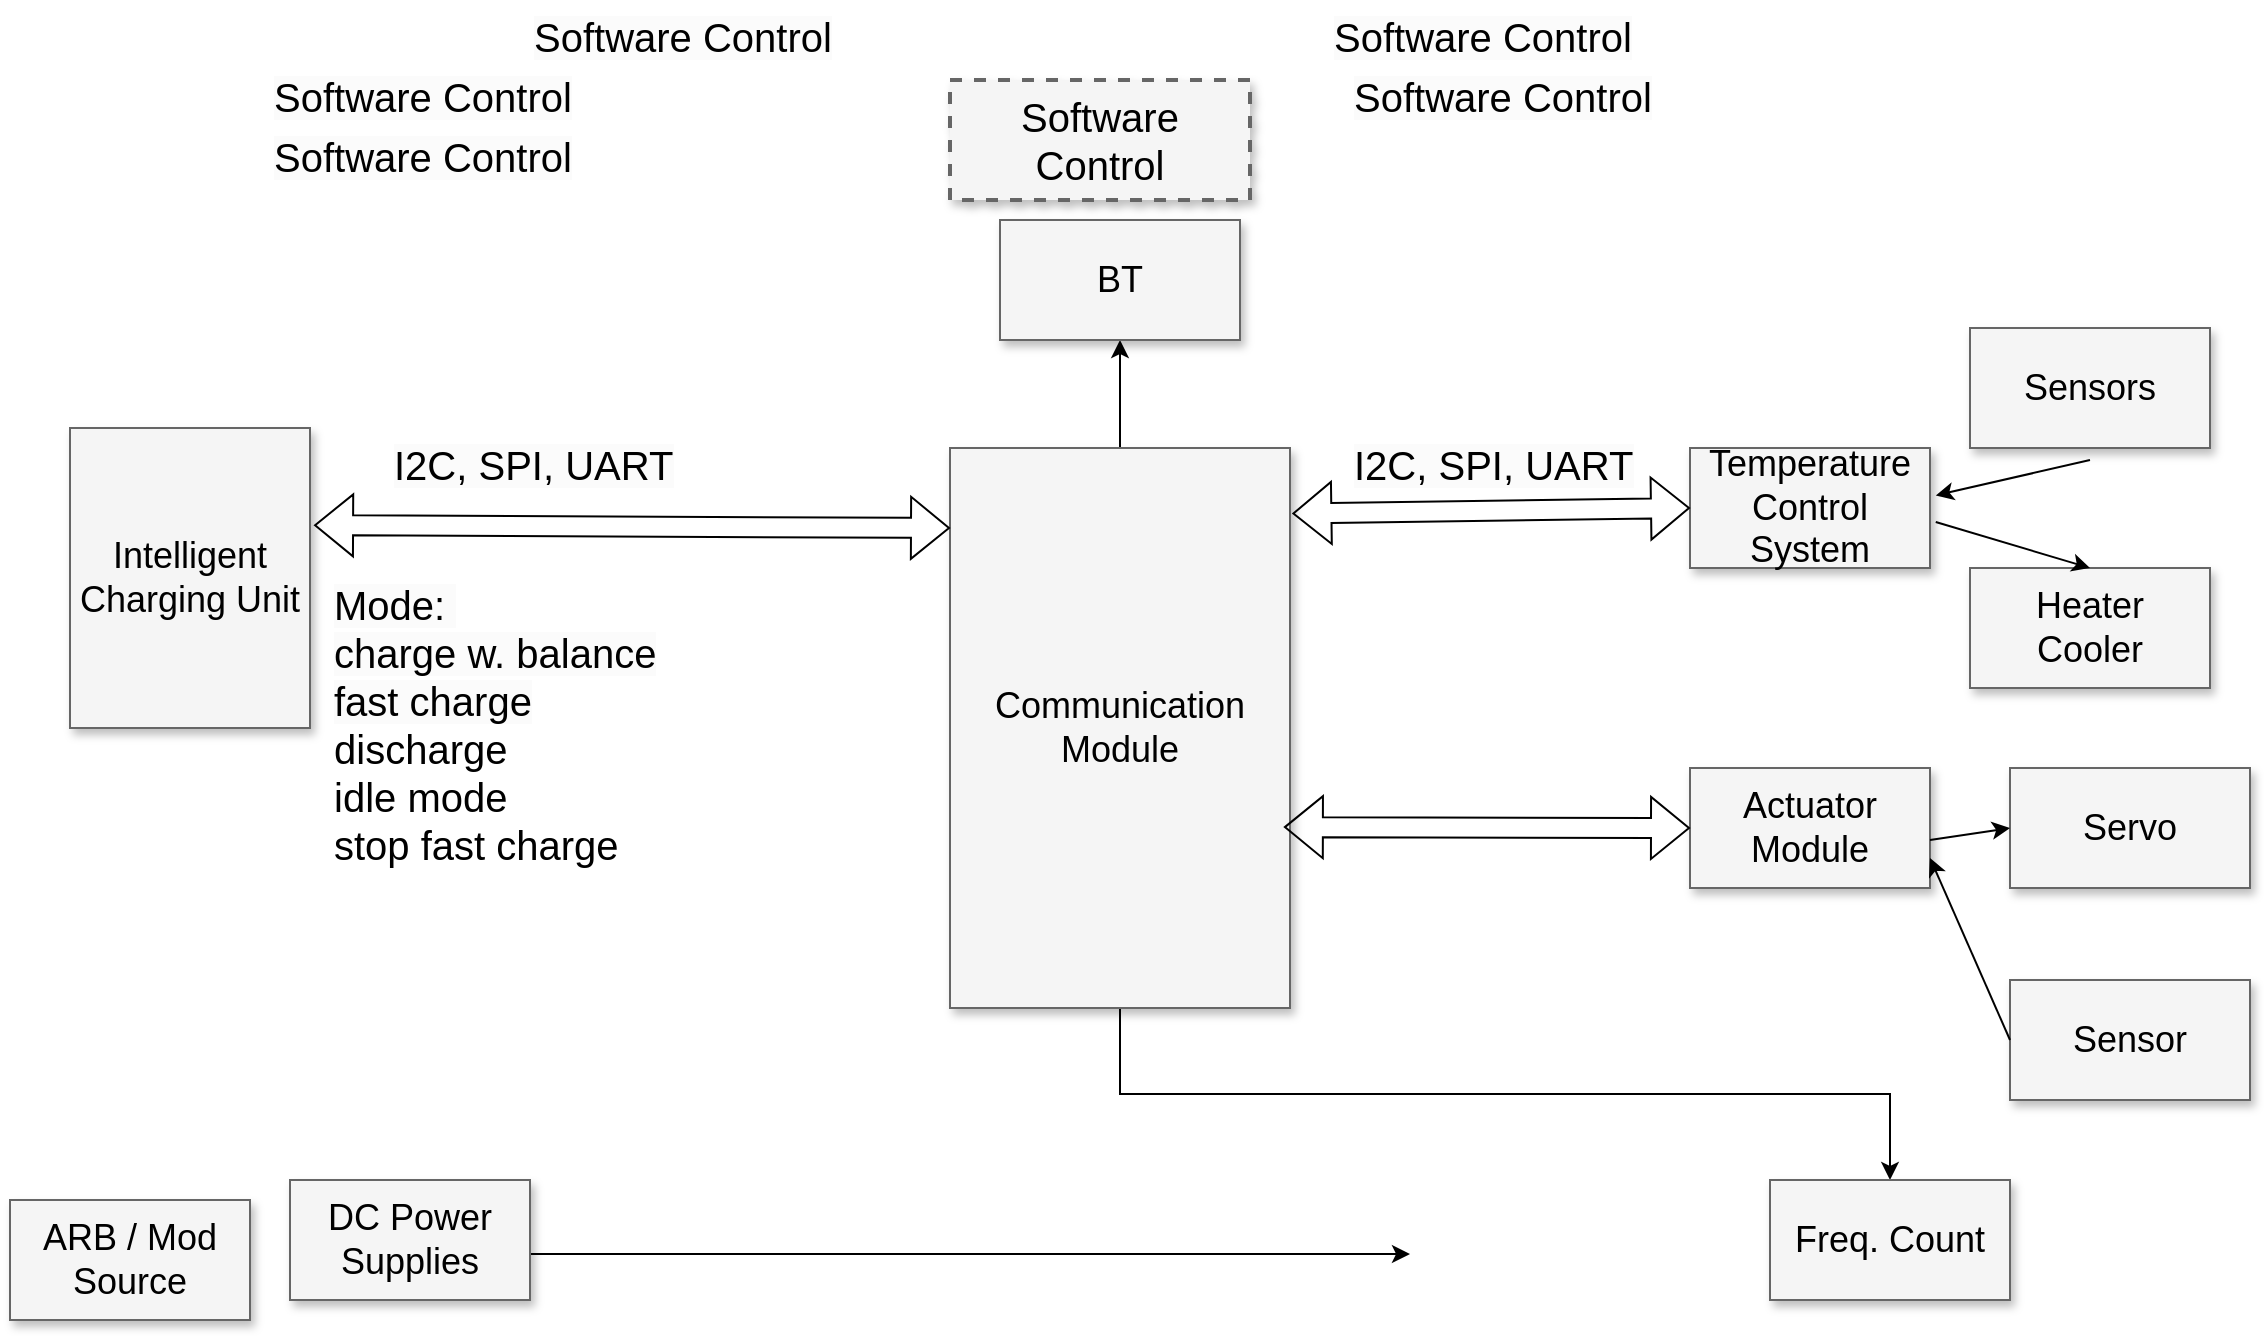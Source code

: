 <mxfile version="26.0.6">
  <diagram name="Page-1" id="90a13364-a465-7bf4-72fc-28e22215d7a0">
    <mxGraphModel dx="1136" dy="845" grid="1" gridSize="10" guides="1" tooltips="1" connect="1" arrows="1" fold="1" page="1" pageScale="1.5" pageWidth="1169" pageHeight="826" background="none" math="0" shadow="0">
      <root>
        <mxCell id="0" style=";html=1;" />
        <mxCell id="1" style=";html=1;" parent="0" />
        <mxCell id="3a17f1ce550125da-1" value="Software Control" style="whiteSpace=wrap;html=1;shadow=1;fontSize=20;fillColor=#f5f5f5;strokeColor=#666666;strokeWidth=2;dashed=1;" parent="1" vertex="1">
          <mxGeometry x="490" y="260" width="150" height="60" as="geometry" />
        </mxCell>
        <mxCell id="3a17f1ce550125da-13" style="edgeStyle=elbowEdgeStyle;rounded=0;html=1;startArrow=none;startFill=0;jettySize=auto;orthogonalLoop=1;fontSize=18;elbow=vertical;" parent="1" source="3a17f1ce550125da-2" target="3a17f1ce550125da-4" edge="1">
          <mxGeometry relative="1" as="geometry" />
        </mxCell>
        <mxCell id="3a17f1ce550125da-16" style="edgeStyle=elbowEdgeStyle;rounded=0;html=1;startArrow=none;startFill=0;jettySize=auto;orthogonalLoop=1;fontSize=18;elbow=vertical;" parent="1" source="3a17f1ce550125da-2" target="3a17f1ce550125da-7" edge="1">
          <mxGeometry relative="1" as="geometry" />
        </mxCell>
        <mxCell id="3a17f1ce550125da-2" value="Communication Module" style="whiteSpace=wrap;html=1;shadow=1;fontSize=18;fillColor=#f5f5f5;strokeColor=#666666;" parent="1" vertex="1">
          <mxGeometry x="490" y="444" width="170" height="280" as="geometry" />
        </mxCell>
        <mxCell id="3a17f1ce550125da-4" value="BT" style="whiteSpace=wrap;html=1;shadow=1;fontSize=18;fillColor=#f5f5f5;strokeColor=#666666;" parent="1" vertex="1">
          <mxGeometry x="515" y="330" width="120" height="60" as="geometry" />
        </mxCell>
        <mxCell id="3a17f1ce550125da-5" value="Temperature Control System" style="whiteSpace=wrap;html=1;shadow=1;fontSize=18;fillColor=#f5f5f5;strokeColor=#666666;" parent="1" vertex="1">
          <mxGeometry x="860" y="444" width="120" height="60" as="geometry" />
        </mxCell>
        <mxCell id="3a17f1ce550125da-6" value="Actuator Module" style="whiteSpace=wrap;html=1;shadow=1;fontSize=18;fillColor=#f5f5f5;strokeColor=#666666;" parent="1" vertex="1">
          <mxGeometry x="860" y="604" width="120" height="60" as="geometry" />
        </mxCell>
        <mxCell id="3a17f1ce550125da-7" value="Freq. Count" style="whiteSpace=wrap;html=1;shadow=1;fontSize=18;fillColor=#f5f5f5;strokeColor=#666666;" parent="1" vertex="1">
          <mxGeometry x="900" y="810" width="120" height="60" as="geometry" />
        </mxCell>
        <mxCell id="3a17f1ce550125da-8" value="Intelligent Charging Unit" style="whiteSpace=wrap;html=1;shadow=1;fontSize=18;fillColor=#f5f5f5;strokeColor=#666666;" parent="1" vertex="1">
          <mxGeometry x="50" y="434" width="120" height="150" as="geometry" />
        </mxCell>
        <mxCell id="3a17f1ce550125da-9" value="ARB / Mod Source" style="whiteSpace=wrap;html=1;shadow=1;fontSize=18;fillColor=#f5f5f5;strokeColor=#666666;" parent="1" vertex="1">
          <mxGeometry x="20" y="820" width="120" height="60" as="geometry" />
        </mxCell>
        <mxCell id="3a17f1ce550125da-18" style="edgeStyle=elbowEdgeStyle;rounded=0;html=1;startArrow=none;startFill=0;jettySize=auto;orthogonalLoop=1;fontSize=18;elbow=vertical;" parent="1" source="3a17f1ce550125da-11" edge="1">
          <mxGeometry relative="1" as="geometry">
            <mxPoint x="720" y="847" as="targetPoint" />
          </mxGeometry>
        </mxCell>
        <mxCell id="3a17f1ce550125da-11" value="DC Power Supplies" style="whiteSpace=wrap;html=1;shadow=1;fontSize=18;fillColor=#f5f5f5;strokeColor=#666666;" parent="1" vertex="1">
          <mxGeometry x="160" y="810" width="120" height="60" as="geometry" />
        </mxCell>
        <mxCell id="zz_b-w7ehZxn2QmO33RR-2" value="Sensors" style="whiteSpace=wrap;html=1;shadow=1;fontSize=18;fillColor=#f5f5f5;strokeColor=#666666;" vertex="1" parent="1">
          <mxGeometry x="1000" y="384" width="120" height="60" as="geometry" />
        </mxCell>
        <mxCell id="zz_b-w7ehZxn2QmO33RR-3" value="Heater&lt;div&gt;Cooler&lt;/div&gt;" style="whiteSpace=wrap;html=1;shadow=1;fontSize=18;fillColor=#f5f5f5;strokeColor=#666666;" vertex="1" parent="1">
          <mxGeometry x="1000" y="504" width="120" height="60" as="geometry" />
        </mxCell>
        <mxCell id="zz_b-w7ehZxn2QmO33RR-5" value="" style="endArrow=classic;html=1;rounded=0;entryX=1.024;entryY=0.395;entryDx=0;entryDy=0;entryPerimeter=0;" edge="1" parent="1" target="3a17f1ce550125da-5">
          <mxGeometry width="50" height="50" relative="1" as="geometry">
            <mxPoint x="1060" y="450" as="sourcePoint" />
            <mxPoint x="600" y="610" as="targetPoint" />
          </mxGeometry>
        </mxCell>
        <mxCell id="zz_b-w7ehZxn2QmO33RR-6" value="Servo" style="whiteSpace=wrap;html=1;shadow=1;fontSize=18;fillColor=#f5f5f5;strokeColor=#666666;" vertex="1" parent="1">
          <mxGeometry x="1020" y="604" width="120" height="60" as="geometry" />
        </mxCell>
        <mxCell id="zz_b-w7ehZxn2QmO33RR-7" value="Sensor" style="whiteSpace=wrap;html=1;shadow=1;fontSize=18;fillColor=#f5f5f5;strokeColor=#666666;" vertex="1" parent="1">
          <mxGeometry x="1020" y="710" width="120" height="60" as="geometry" />
        </mxCell>
        <mxCell id="zz_b-w7ehZxn2QmO33RR-8" value="" style="endArrow=classic;html=1;rounded=0;entryX=1;entryY=0.75;entryDx=0;entryDy=0;exitX=0;exitY=0.5;exitDx=0;exitDy=0;" edge="1" parent="1" source="zz_b-w7ehZxn2QmO33RR-7" target="3a17f1ce550125da-6">
          <mxGeometry width="50" height="50" relative="1" as="geometry">
            <mxPoint x="570" y="660" as="sourcePoint" />
            <mxPoint x="620" y="610" as="targetPoint" />
          </mxGeometry>
        </mxCell>
        <mxCell id="zz_b-w7ehZxn2QmO33RR-9" value="" style="endArrow=classic;html=1;rounded=0;entryX=0;entryY=0.5;entryDx=0;entryDy=0;" edge="1" parent="1" target="zz_b-w7ehZxn2QmO33RR-6">
          <mxGeometry width="50" height="50" relative="1" as="geometry">
            <mxPoint x="980" y="640" as="sourcePoint" />
            <mxPoint x="620" y="610" as="targetPoint" />
          </mxGeometry>
        </mxCell>
        <mxCell id="zz_b-w7ehZxn2QmO33RR-10" value="" style="endArrow=classic;html=1;rounded=0;entryX=0.5;entryY=0;entryDx=0;entryDy=0;exitX=1.024;exitY=0.617;exitDx=0;exitDy=0;exitPerimeter=0;" edge="1" parent="1" source="3a17f1ce550125da-5" target="zz_b-w7ehZxn2QmO33RR-3">
          <mxGeometry width="50" height="50" relative="1" as="geometry">
            <mxPoint x="570" y="660" as="sourcePoint" />
            <mxPoint x="620" y="610" as="targetPoint" />
          </mxGeometry>
        </mxCell>
        <mxCell id="zz_b-w7ehZxn2QmO33RR-11" value="" style="shape=flexArrow;endArrow=classic;startArrow=classic;html=1;rounded=0;entryX=0;entryY=0.5;entryDx=0;entryDy=0;exitX=1.007;exitY=0.117;exitDx=0;exitDy=0;exitPerimeter=0;" edge="1" parent="1" source="3a17f1ce550125da-2" target="3a17f1ce550125da-5">
          <mxGeometry width="100" height="100" relative="1" as="geometry">
            <mxPoint x="540" y="680" as="sourcePoint" />
            <mxPoint x="640" y="580" as="targetPoint" />
          </mxGeometry>
        </mxCell>
        <mxCell id="zz_b-w7ehZxn2QmO33RR-12" value="" style="shape=flexArrow;endArrow=classic;startArrow=classic;html=1;rounded=0;exitX=1.017;exitY=0.324;exitDx=0;exitDy=0;exitPerimeter=0;" edge="1" parent="1" source="3a17f1ce550125da-8">
          <mxGeometry width="100" height="100" relative="1" as="geometry">
            <mxPoint x="540" y="680" as="sourcePoint" />
            <mxPoint x="490" y="484" as="targetPoint" />
          </mxGeometry>
        </mxCell>
        <mxCell id="zz_b-w7ehZxn2QmO33RR-13" value="" style="shape=flexArrow;endArrow=classic;startArrow=classic;html=1;rounded=0;entryX=0;entryY=0.5;entryDx=0;entryDy=0;exitX=0.982;exitY=0.677;exitDx=0;exitDy=0;exitPerimeter=0;" edge="1" parent="1" source="3a17f1ce550125da-2" target="3a17f1ce550125da-6">
          <mxGeometry width="100" height="100" relative="1" as="geometry">
            <mxPoint x="540" y="680" as="sourcePoint" />
            <mxPoint x="640" y="580" as="targetPoint" />
          </mxGeometry>
        </mxCell>
        <mxCell id="zz_b-w7ehZxn2QmO33RR-14" value="&lt;span style=&quot;color: rgb(0, 0, 0); font-family: Helvetica; font-size: 20px; font-style: normal; font-variant-ligatures: normal; font-variant-caps: normal; font-weight: 400; letter-spacing: normal; orphans: 2; text-align: center; text-indent: 0px; text-transform: none; widows: 2; word-spacing: 0px; -webkit-text-stroke-width: 0px; white-space: normal; background-color: rgb(251, 251, 251); text-decoration-thickness: initial; text-decoration-style: initial; text-decoration-color: initial; float: none; display: inline !important;&quot;&gt;I2C, SPI, UART&lt;/span&gt;" style="text;whiteSpace=wrap;html=1;" vertex="1" parent="1">
          <mxGeometry x="210" y="434" width="180" height="50" as="geometry" />
        </mxCell>
        <mxCell id="zz_b-w7ehZxn2QmO33RR-15" value="&lt;span style=&quot;color: rgb(0, 0, 0); font-family: Helvetica; font-size: 20px; font-style: normal; font-variant-ligatures: normal; font-variant-caps: normal; font-weight: 400; letter-spacing: normal; orphans: 2; text-align: center; text-indent: 0px; text-transform: none; widows: 2; word-spacing: 0px; -webkit-text-stroke-width: 0px; white-space: normal; background-color: rgb(251, 251, 251); text-decoration-thickness: initial; text-decoration-style: initial; text-decoration-color: initial; display: inline !important; float: none;&quot;&gt;Software Control&lt;/span&gt;" style="text;whiteSpace=wrap;html=1;" vertex="1" parent="1">
          <mxGeometry x="150" y="250" width="180" height="50" as="geometry" />
        </mxCell>
        <mxCell id="zz_b-w7ehZxn2QmO33RR-16" value="&lt;span style=&quot;color: rgb(0, 0, 0); font-family: Helvetica; font-size: 20px; font-style: normal; font-variant-ligatures: normal; font-variant-caps: normal; font-weight: 400; letter-spacing: normal; orphans: 2; text-align: center; text-indent: 0px; text-transform: none; widows: 2; word-spacing: 0px; -webkit-text-stroke-width: 0px; white-space: normal; background-color: rgb(251, 251, 251); text-decoration-thickness: initial; text-decoration-style: initial; text-decoration-color: initial; display: inline !important; float: none;&quot;&gt;Software Control&lt;/span&gt;" style="text;whiteSpace=wrap;html=1;" vertex="1" parent="1">
          <mxGeometry x="150" y="280" width="180" height="50" as="geometry" />
        </mxCell>
        <mxCell id="zz_b-w7ehZxn2QmO33RR-17" value="&lt;span style=&quot;color: rgb(0, 0, 0); font-family: Helvetica; font-size: 20px; font-style: normal; font-variant-ligatures: normal; font-variant-caps: normal; font-weight: 400; letter-spacing: normal; orphans: 2; text-align: center; text-indent: 0px; text-transform: none; widows: 2; word-spacing: 0px; -webkit-text-stroke-width: 0px; white-space: normal; background-color: rgb(251, 251, 251); text-decoration-thickness: initial; text-decoration-style: initial; text-decoration-color: initial; float: none; display: inline !important;&quot;&gt;Mode:&amp;nbsp;&lt;/span&gt;&lt;div&gt;&lt;span style=&quot;color: rgb(0, 0, 0); font-family: Helvetica; font-size: 20px; font-style: normal; font-variant-ligatures: normal; font-variant-caps: normal; font-weight: 400; letter-spacing: normal; orphans: 2; text-align: center; text-indent: 0px; text-transform: none; widows: 2; word-spacing: 0px; -webkit-text-stroke-width: 0px; white-space: normal; background-color: rgb(251, 251, 251); text-decoration-thickness: initial; text-decoration-style: initial; text-decoration-color: initial; float: none; display: inline !important;&quot;&gt;charge w. balance&lt;/span&gt;&lt;/div&gt;&lt;div&gt;&lt;span style=&quot;color: rgb(0, 0, 0); font-family: Helvetica; font-size: 20px; font-style: normal; font-variant-ligatures: normal; font-variant-caps: normal; font-weight: 400; letter-spacing: normal; orphans: 2; text-align: center; text-indent: 0px; text-transform: none; widows: 2; word-spacing: 0px; -webkit-text-stroke-width: 0px; white-space: normal; background-color: rgb(251, 251, 251); text-decoration-thickness: initial; text-decoration-style: initial; text-decoration-color: initial; float: none; display: inline !important;&quot;&gt;fast charge&lt;/span&gt;&lt;/div&gt;&lt;div&gt;&lt;span style=&quot;font-size: 20px; text-align: center; background-color: transparent; color: light-dark(rgb(0, 0, 0), rgb(255, 255, 255));&quot;&gt;discharge&lt;/span&gt;&lt;/div&gt;&lt;div&gt;&lt;span style=&quot;font-size: 20px; text-align: center; background-color: transparent; color: light-dark(rgb(0, 0, 0), rgb(255, 255, 255));&quot;&gt;idle mode&lt;/span&gt;&lt;/div&gt;&lt;div&gt;&lt;span style=&quot;font-size: 20px; text-align: center; background-color: transparent; color: light-dark(rgb(0, 0, 0), rgb(255, 255, 255));&quot;&gt;stop fast charge&lt;/span&gt;&lt;/div&gt;&lt;div&gt;&lt;div&gt;&lt;span style=&quot;color: rgb(0, 0, 0); font-family: Helvetica; font-size: 20px; font-style: normal; font-variant-ligatures: normal; font-variant-caps: normal; font-weight: 400; letter-spacing: normal; orphans: 2; text-align: center; text-indent: 0px; text-transform: none; widows: 2; word-spacing: 0px; -webkit-text-stroke-width: 0px; white-space: normal; background-color: rgb(251, 251, 251); text-decoration-thickness: initial; text-decoration-style: initial; text-decoration-color: initial; float: none; display: inline !important;&quot;&gt;&lt;br&gt;&lt;/span&gt;&lt;/div&gt;&lt;/div&gt;" style="text;whiteSpace=wrap;html=1;" vertex="1" parent="1">
          <mxGeometry x="180" y="504" width="180" height="50" as="geometry" />
        </mxCell>
        <mxCell id="zz_b-w7ehZxn2QmO33RR-18" value="&lt;span style=&quot;color: rgb(0, 0, 0); font-family: Helvetica; font-size: 20px; font-style: normal; font-variant-ligatures: normal; font-variant-caps: normal; font-weight: 400; letter-spacing: normal; orphans: 2; text-align: center; text-indent: 0px; text-transform: none; widows: 2; word-spacing: 0px; -webkit-text-stroke-width: 0px; white-space: normal; background-color: rgb(251, 251, 251); text-decoration-thickness: initial; text-decoration-style: initial; text-decoration-color: initial; display: inline !important; float: none;&quot;&gt;Software Control&lt;/span&gt;" style="text;whiteSpace=wrap;html=1;" vertex="1" parent="1">
          <mxGeometry x="280" y="220" width="180" height="50" as="geometry" />
        </mxCell>
        <mxCell id="zz_b-w7ehZxn2QmO33RR-19" value="&lt;span style=&quot;color: rgb(0, 0, 0); font-family: Helvetica; font-size: 20px; font-style: normal; font-variant-ligatures: normal; font-variant-caps: normal; font-weight: 400; letter-spacing: normal; orphans: 2; text-align: center; text-indent: 0px; text-transform: none; widows: 2; word-spacing: 0px; -webkit-text-stroke-width: 0px; white-space: normal; background-color: rgb(251, 251, 251); text-decoration-thickness: initial; text-decoration-style: initial; text-decoration-color: initial; display: inline !important; float: none;&quot;&gt;Software Control&lt;/span&gt;" style="text;whiteSpace=wrap;html=1;" vertex="1" parent="1">
          <mxGeometry x="680" y="220" width="180" height="50" as="geometry" />
        </mxCell>
        <mxCell id="zz_b-w7ehZxn2QmO33RR-20" value="&lt;span style=&quot;color: rgb(0, 0, 0); font-family: Helvetica; font-size: 20px; font-style: normal; font-variant-ligatures: normal; font-variant-caps: normal; font-weight: 400; letter-spacing: normal; orphans: 2; text-align: center; text-indent: 0px; text-transform: none; widows: 2; word-spacing: 0px; -webkit-text-stroke-width: 0px; white-space: normal; background-color: rgb(251, 251, 251); text-decoration-thickness: initial; text-decoration-style: initial; text-decoration-color: initial; display: inline !important; float: none;&quot;&gt;Software Control&lt;/span&gt;" style="text;whiteSpace=wrap;html=1;" vertex="1" parent="1">
          <mxGeometry x="690" y="250" width="180" height="50" as="geometry" />
        </mxCell>
        <mxCell id="zz_b-w7ehZxn2QmO33RR-21" value="&lt;span style=&quot;color: rgb(0, 0, 0); font-family: Helvetica; font-size: 20px; font-style: normal; font-variant-ligatures: normal; font-variant-caps: normal; font-weight: 400; letter-spacing: normal; orphans: 2; text-align: center; text-indent: 0px; text-transform: none; widows: 2; word-spacing: 0px; -webkit-text-stroke-width: 0px; white-space: normal; background-color: rgb(251, 251, 251); text-decoration-thickness: initial; text-decoration-style: initial; text-decoration-color: initial; float: none; display: inline !important;&quot;&gt;I2C, SPI, UART&lt;/span&gt;" style="text;whiteSpace=wrap;html=1;" vertex="1" parent="1">
          <mxGeometry x="690" y="434" width="180" height="50" as="geometry" />
        </mxCell>
      </root>
    </mxGraphModel>
  </diagram>
</mxfile>
